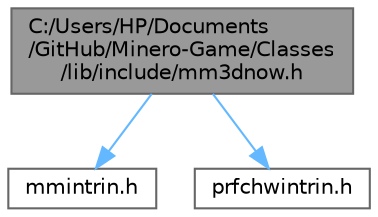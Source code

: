 digraph "C:/Users/HP/Documents/GitHub/Minero-Game/Classes/lib/include/mm3dnow.h"
{
 // LATEX_PDF_SIZE
  bgcolor="transparent";
  edge [fontname=Helvetica,fontsize=10,labelfontname=Helvetica,labelfontsize=10];
  node [fontname=Helvetica,fontsize=10,shape=box,height=0.2,width=0.4];
  Node1 [id="Node000001",label="C:/Users/HP/Documents\l/GitHub/Minero-Game/Classes\l/lib/include/mm3dnow.h",height=0.2,width=0.4,color="gray40", fillcolor="grey60", style="filled", fontcolor="black",tooltip=" "];
  Node1 -> Node2 [id="edge1_Node000001_Node000002",color="steelblue1",style="solid",tooltip=" "];
  Node2 [id="Node000002",label="mmintrin.h",height=0.2,width=0.4,color="grey40", fillcolor="white", style="filled",URL="$_classes_2lib_2include_2mmintrin_8h.html",tooltip=" "];
  Node1 -> Node3 [id="edge2_Node000001_Node000003",color="steelblue1",style="solid",tooltip=" "];
  Node3 [id="Node000003",label="prfchwintrin.h",height=0.2,width=0.4,color="grey40", fillcolor="white", style="filled",URL="$_classes_2lib_2include_2prfchwintrin_8h.html",tooltip=" "];
}
